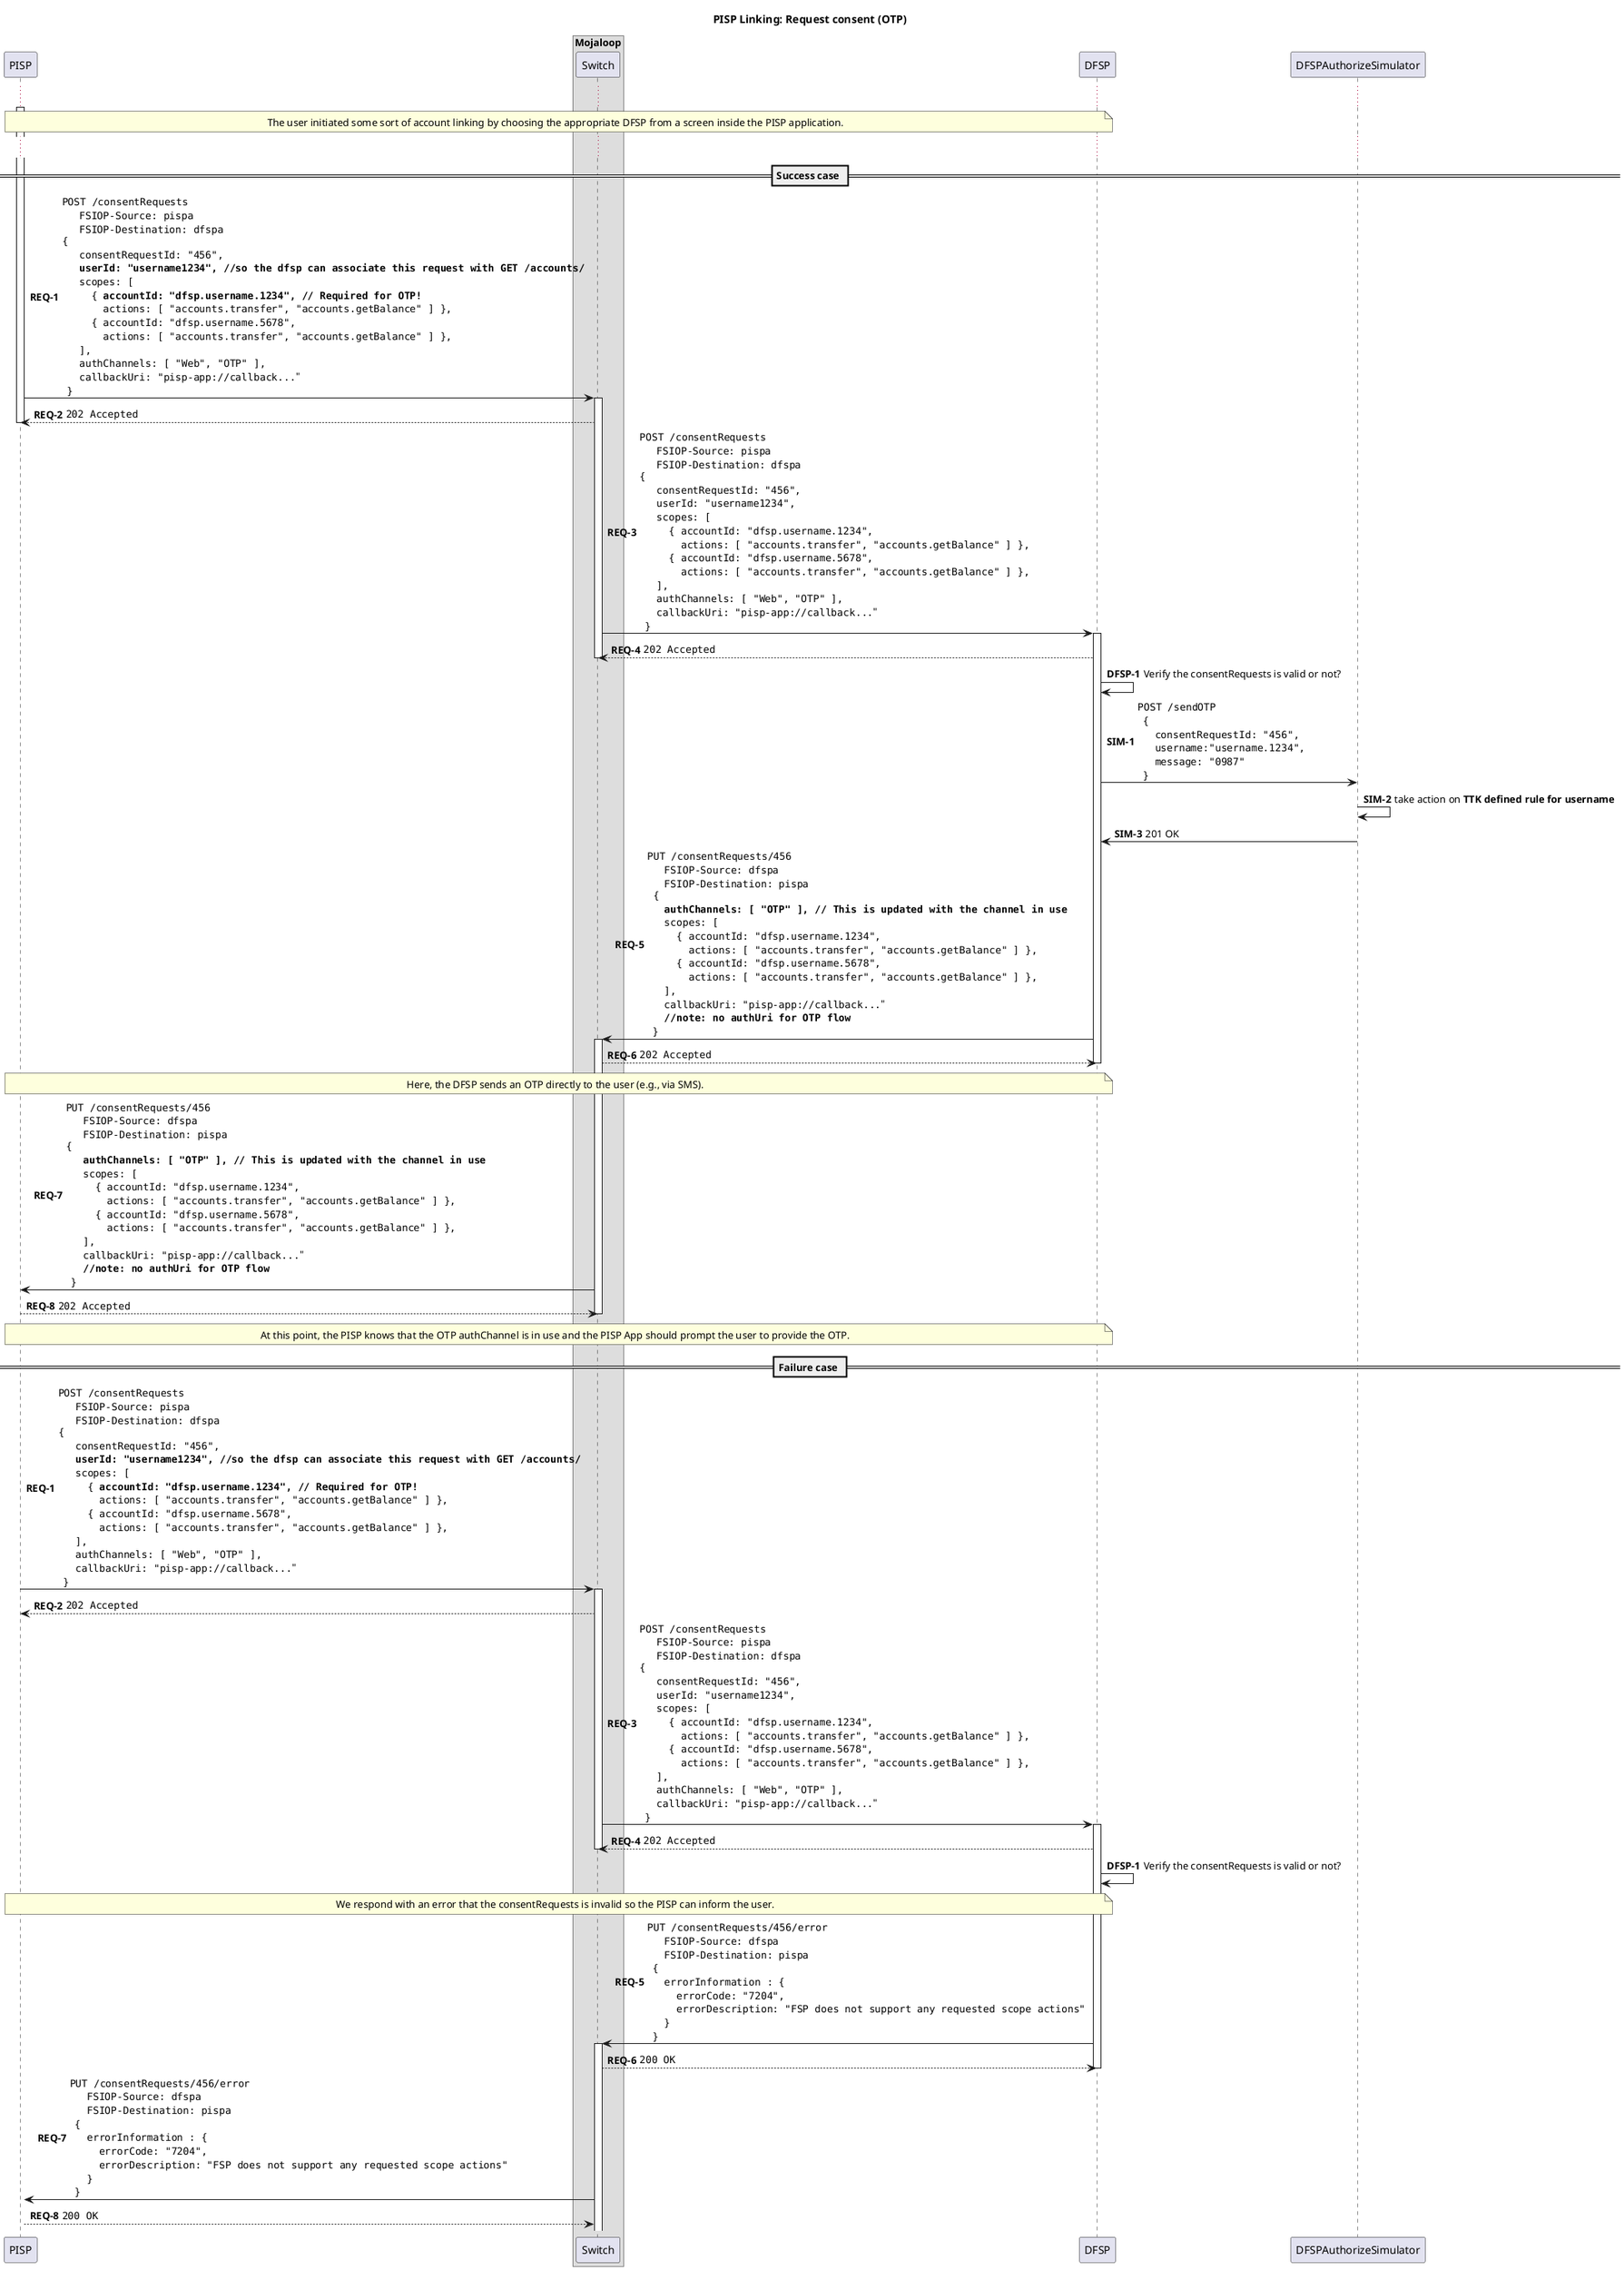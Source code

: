 @startuml

title PISP Linking: Request consent (OTP)

participant "PISP" as PISP

box "Mojaloop"
    participant Switch
end box

participant DFSP
participant DFSPAuthorizeSimulator

autonumber 1 "<b>REQ-#</b>"

activate PISP

...

note over PISP, DFSP
    The user initiated some sort of account linking by choosing the appropriate DFSP from a screen inside the PISP application.
end note

...

== Success case ==

PISP -> Switch ++: ""POST /consentRequests""\n\
  ""  FSIOP-Source: pispa""\n\
  ""  FSIOP-Destination: dfspa""\n\
""{""\n\
  ""  consentRequestId: "456",""\n\
  ""  **userId: "username1234", //so the dfsp can associate this request with GET /accounts/**""\n\
  ""  scopes: [ ""\n\
  ""    { **accountId: "dfsp.username.1234", // Required for OTP!**""\n\
  ""      actions: [ "accounts.transfer", "accounts.getBalance" ] },""\n\
  ""    { accountId: "dfsp.username.5678",""\n\
  ""      actions: [ "accounts.transfer", "accounts.getBalance" ] },""\n\
  ""  ],""\n\
  ""  authChannels: [ "Web", "OTP" ],""\n\
  ""  callbackUri: "pisp-app://callback..."""\n\
  ""}""
Switch --> PISP: ""202 Accepted""
deactivate PISP

Switch -> DFSP ++:  ""POST /consentRequests""\n\
  ""  FSIOP-Source: pispa""\n\
  ""  FSIOP-Destination: dfspa""\n\
""{""\n\
  ""  consentRequestId: "456",""\n\
  ""  userId: "username1234",""\n\
  ""  scopes: [ ""\n\
  ""    { accountId: "dfsp.username.1234",""\n\
  ""      actions: [ "accounts.transfer", "accounts.getBalance" ] },""\n\
  ""    { accountId: "dfsp.username.5678",""\n\
  ""      actions: [ "accounts.transfer", "accounts.getBalance" ] },""\n\
  ""  ],""\n\
  ""  authChannels: [ "Web", "OTP" ],""\n\
  ""  callbackUri: "pisp-app://callback..."""\n\
  ""}""
DFSP --> Switch: ""202 Accepted""
deactivate Switch

autonumber 1 "<b>DFSP-#</b>"

DFSP -> DFSP: Verify the consentRequests is valid or not?
autonumber 1 "<b>SIM-#</b>"

DFSP -> DFSPAuthorizeSimulator : ""POST /sendOTP""\n\
  ""{""\n\
  ""  consentRequestId: "456",""\n\
  ""  username:"username.1234", ""\n\
  ""  message: "0987" ""\n\
  ""}""

DFSPAuthorizeSimulator -> DFSPAuthorizeSimulator: take action on **TTK defined rule for username**
DFSPAuthorizeSimulator -> DFSP: 201 OK
autonumber 5 "<b>REQ-#</b>"
DFSP -> Switch ++: ""PUT /consentRequests/456""\n\
  ""  FSIOP-Source: dfspa""\n\
  ""  FSIOP-Destination: pispa""\n\
"" {""\n\
  ""  **authChannels: [ "OTP" ], // This is updated with the channel in use**""\n\
  ""  scopes: [ ""\n\
  ""    { accountId: "dfsp.username.1234",""\n\
  ""      actions: [ "accounts.transfer", "accounts.getBalance" ] },""\n\
  ""    { accountId: "dfsp.username.5678",""\n\
  ""      actions: [ "accounts.transfer", "accounts.getBalance" ] },""\n\
  ""  ],""\n\
  ""  callbackUri: "pisp-app://callback..."""\n\
  ""  **//note: no authUri for OTP flow**""\n\
  ""}""
Switch --> DFSP: ""202 Accepted""

note over PISP, DFSP
  Here, the DFSP sends an OTP directly to the user (e.g., via SMS).
end note

deactivate DFSP

Switch -> PISP: ""PUT /consentRequests/456""\n\
  ""  FSIOP-Source: dfspa""\n\
  ""  FSIOP-Destination: pispa""\n\
""{""\n\
  ""  **authChannels: [ "OTP" ], // This is updated with the channel in use**""\n\
  ""  scopes: [ ""\n\
  ""    { accountId: "dfsp.username.1234",""\n\
  ""      actions: [ "accounts.transfer", "accounts.getBalance" ] },""\n\
  ""    { accountId: "dfsp.username.5678",""\n\
  ""      actions: [ "accounts.transfer", "accounts.getBalance" ] },""\n\
  ""  ],""\n\
  ""  callbackUri: "pisp-app://callback..."""\n\
  ""  **//note: no authUri for OTP flow**""\n\
  ""}""
PISP --> Switch: ""202 Accepted""
deactivate Switch

note over PISP, DFSP
  At this point, the PISP knows that the OTP authChannel is in use and the PISP App should prompt the user to provide the OTP.
end note

== Failure case ==

autonumber 1 "<b>REQ-#</b>"

PISP -> Switch ++: ""POST /consentRequests""\n\
  ""  FSIOP-Source: pispa""\n\
  ""  FSIOP-Destination: dfspa""\n\
""{""\n\
  ""  consentRequestId: "456",""\n\
  ""  **userId: "username1234", //so the dfsp can associate this request with GET /accounts/**""\n\
  ""  scopes: [ ""\n\
  ""    { **accountId: "dfsp.username.1234", // Required for OTP!**""\n\
  ""      actions: [ "accounts.transfer", "accounts.getBalance" ] },""\n\
  ""    { accountId: "dfsp.username.5678",""\n\
  ""      actions: [ "accounts.transfer", "accounts.getBalance" ] },""\n\
  ""  ],""\n\
  ""  authChannels: [ "Web", "OTP" ],""\n\
  ""  callbackUri: "pisp-app://callback..."""\n\
  ""}""
Switch --> PISP: ""202 Accepted""
deactivate PISP

Switch -> DFSP ++:  ""POST /consentRequests""\n\
  ""  FSIOP-Source: pispa""\n\
  ""  FSIOP-Destination: dfspa""\n\
""{""\n\
  ""  consentRequestId: "456",""\n\
  ""  userId: "username1234",""\n\
  ""  scopes: [ ""\n\
  ""    { accountId: "dfsp.username.1234",""\n\
  ""      actions: [ "accounts.transfer", "accounts.getBalance" ] },""\n\
  ""    { accountId: "dfsp.username.5678",""\n\
  ""      actions: [ "accounts.transfer", "accounts.getBalance" ] },""\n\
  ""  ],""\n\
  ""  authChannels: [ "Web", "OTP" ],""\n\
  ""  callbackUri: "pisp-app://callback..."""\n\
  ""}""
DFSP --> Switch: ""202 Accepted""
deactivate Switch

autonumber 1 "<b>DFSP-#</b>"

DFSP -> DFSP: Verify the consentRequests is valid or not?

note over PISP, DFSP
  We respond with an error that the consentRequests is invalid so the PISP can inform the user.
end note

autonumber 5 "<b>REQ-#</b>"
DFSP -> Switch ++: ""PUT /consentRequests/456/error""\n\
  ""  FSIOP-Source: dfspa""\n\
  ""  FSIOP-Destination: pispa""\n\
  ""{""\n\
  ""  errorInformation : { ""\n\
  ""    errorCode: "7204", ""\n\
  ""    errorDescription: "FSP does not support any requested scope actions" ""\n\
  ""  } ""\n\
  ""}""
Switch --> DFSP: ""200 OK""
deactivate DFSP

Switch -> PISP ++: ""PUT /consentRequests/456/error""\n\
  ""  FSIOP-Source: dfspa""\n\
  ""  FSIOP-Destination: pispa""\n\
  ""{""\n\
  ""  errorInformation : { ""\n\
  ""    errorCode: "7204", ""\n\
  ""    errorDescription: "FSP does not support any requested scope actions" ""\n\
  ""  } ""\n\
  ""}""
PISP --> Switch: ""200 OK""

@enduml
